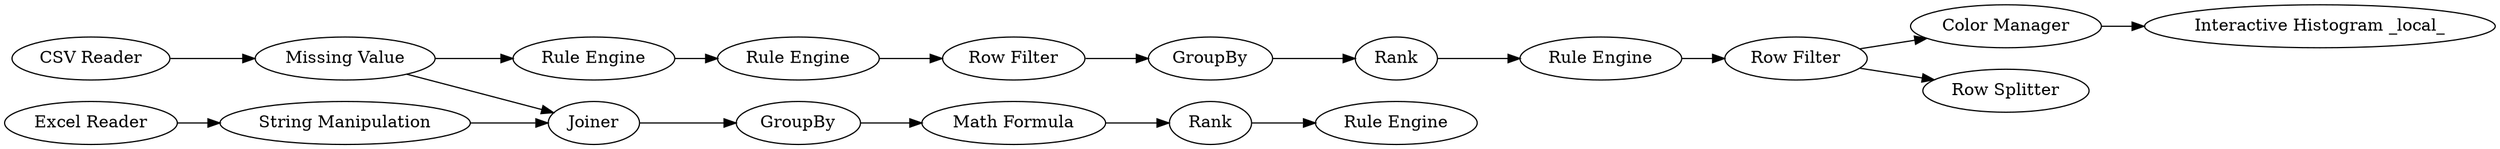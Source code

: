 digraph {
	1 [label="CSV Reader"]
	2 [label="Excel Reader"]
	3 [label="String Manipulation"]
	4 [label="Missing Value"]
	5 [label=GroupBy]
	7 [label=Rank]
	8 [label="Rule Engine"]
	9 [label="Interactive Histogram _local_"]
	2109 [label="Color Manager"]
	2110 [label="Row Filter"]
	2111 [label=Joiner]
	2112 [label="Row Filter"]
	2113 [label="Rule Engine"]
	2114 [label="Rule Engine"]
	2115 [label=GroupBy]
	2116 [label="Math Formula"]
	2117 [label=Rank]
	2118 [label="Row Splitter"]
	2119 [label="Rule Engine"]
	1 -> 4
	2 -> 3
	3 -> 2111
	4 -> 2111
	4 -> 2113
	5 -> 7
	7 -> 8
	8 -> 2112
	2109 -> 9
	2110 -> 5
	2111 -> 2115
	2112 -> 2109
	2112 -> 2118
	2113 -> 2114
	2114 -> 2110
	2115 -> 2116
	2116 -> 2117
	2117 -> 2119
	rankdir=LR
}
